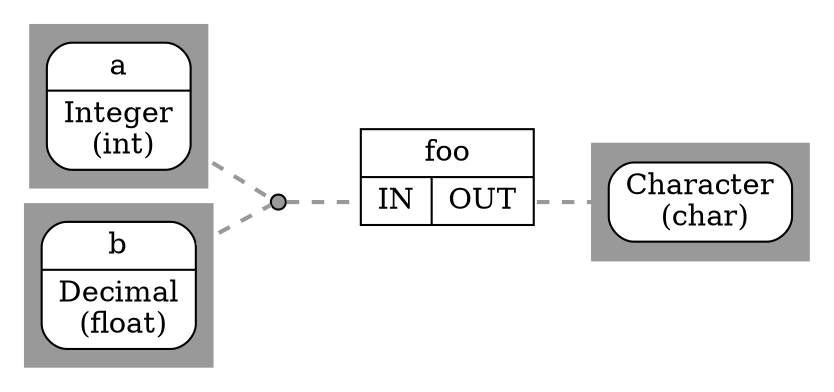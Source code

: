 digraph structs {
    rankdir=LR; 
    splines=line;
    graph[style="filled",color="gray60"];
    node [shape=record,style="filled", fillcolor="white"];
    edge[penwidth="2.0",arrowhead="none",style="dashed",color="gray60"]; 
    subgraph cluster_1 {
        "node1" [
            label = "<f0> a| <f1>Integer\n (int)";
            shape = "Mrecord";
        ];
	}   
    subgraph cluster_2 {
        "node2" [
            label = "<f0> b| <f1>Decimal\n (float)";
            shape = "Mrecord";
        ];
	}   
    subgraph cluster_3 {
        "node3" [
            label = "<f0>Character\n (char)";
            shape = "Mrecord";
        ];
	}  
    
    subgraph cluster_4 {
        color="white";
        node4[label="foo|{<in>IN|<out>OUT}"];
        node5[shape=point,style="filled",width="0.1",fillcolor="gray60" color="black"];
    }

    
    
    node1 -> node5;
    node2 -> node5;
    node5 -> node4:in;
    node4:out -> node3;
} 